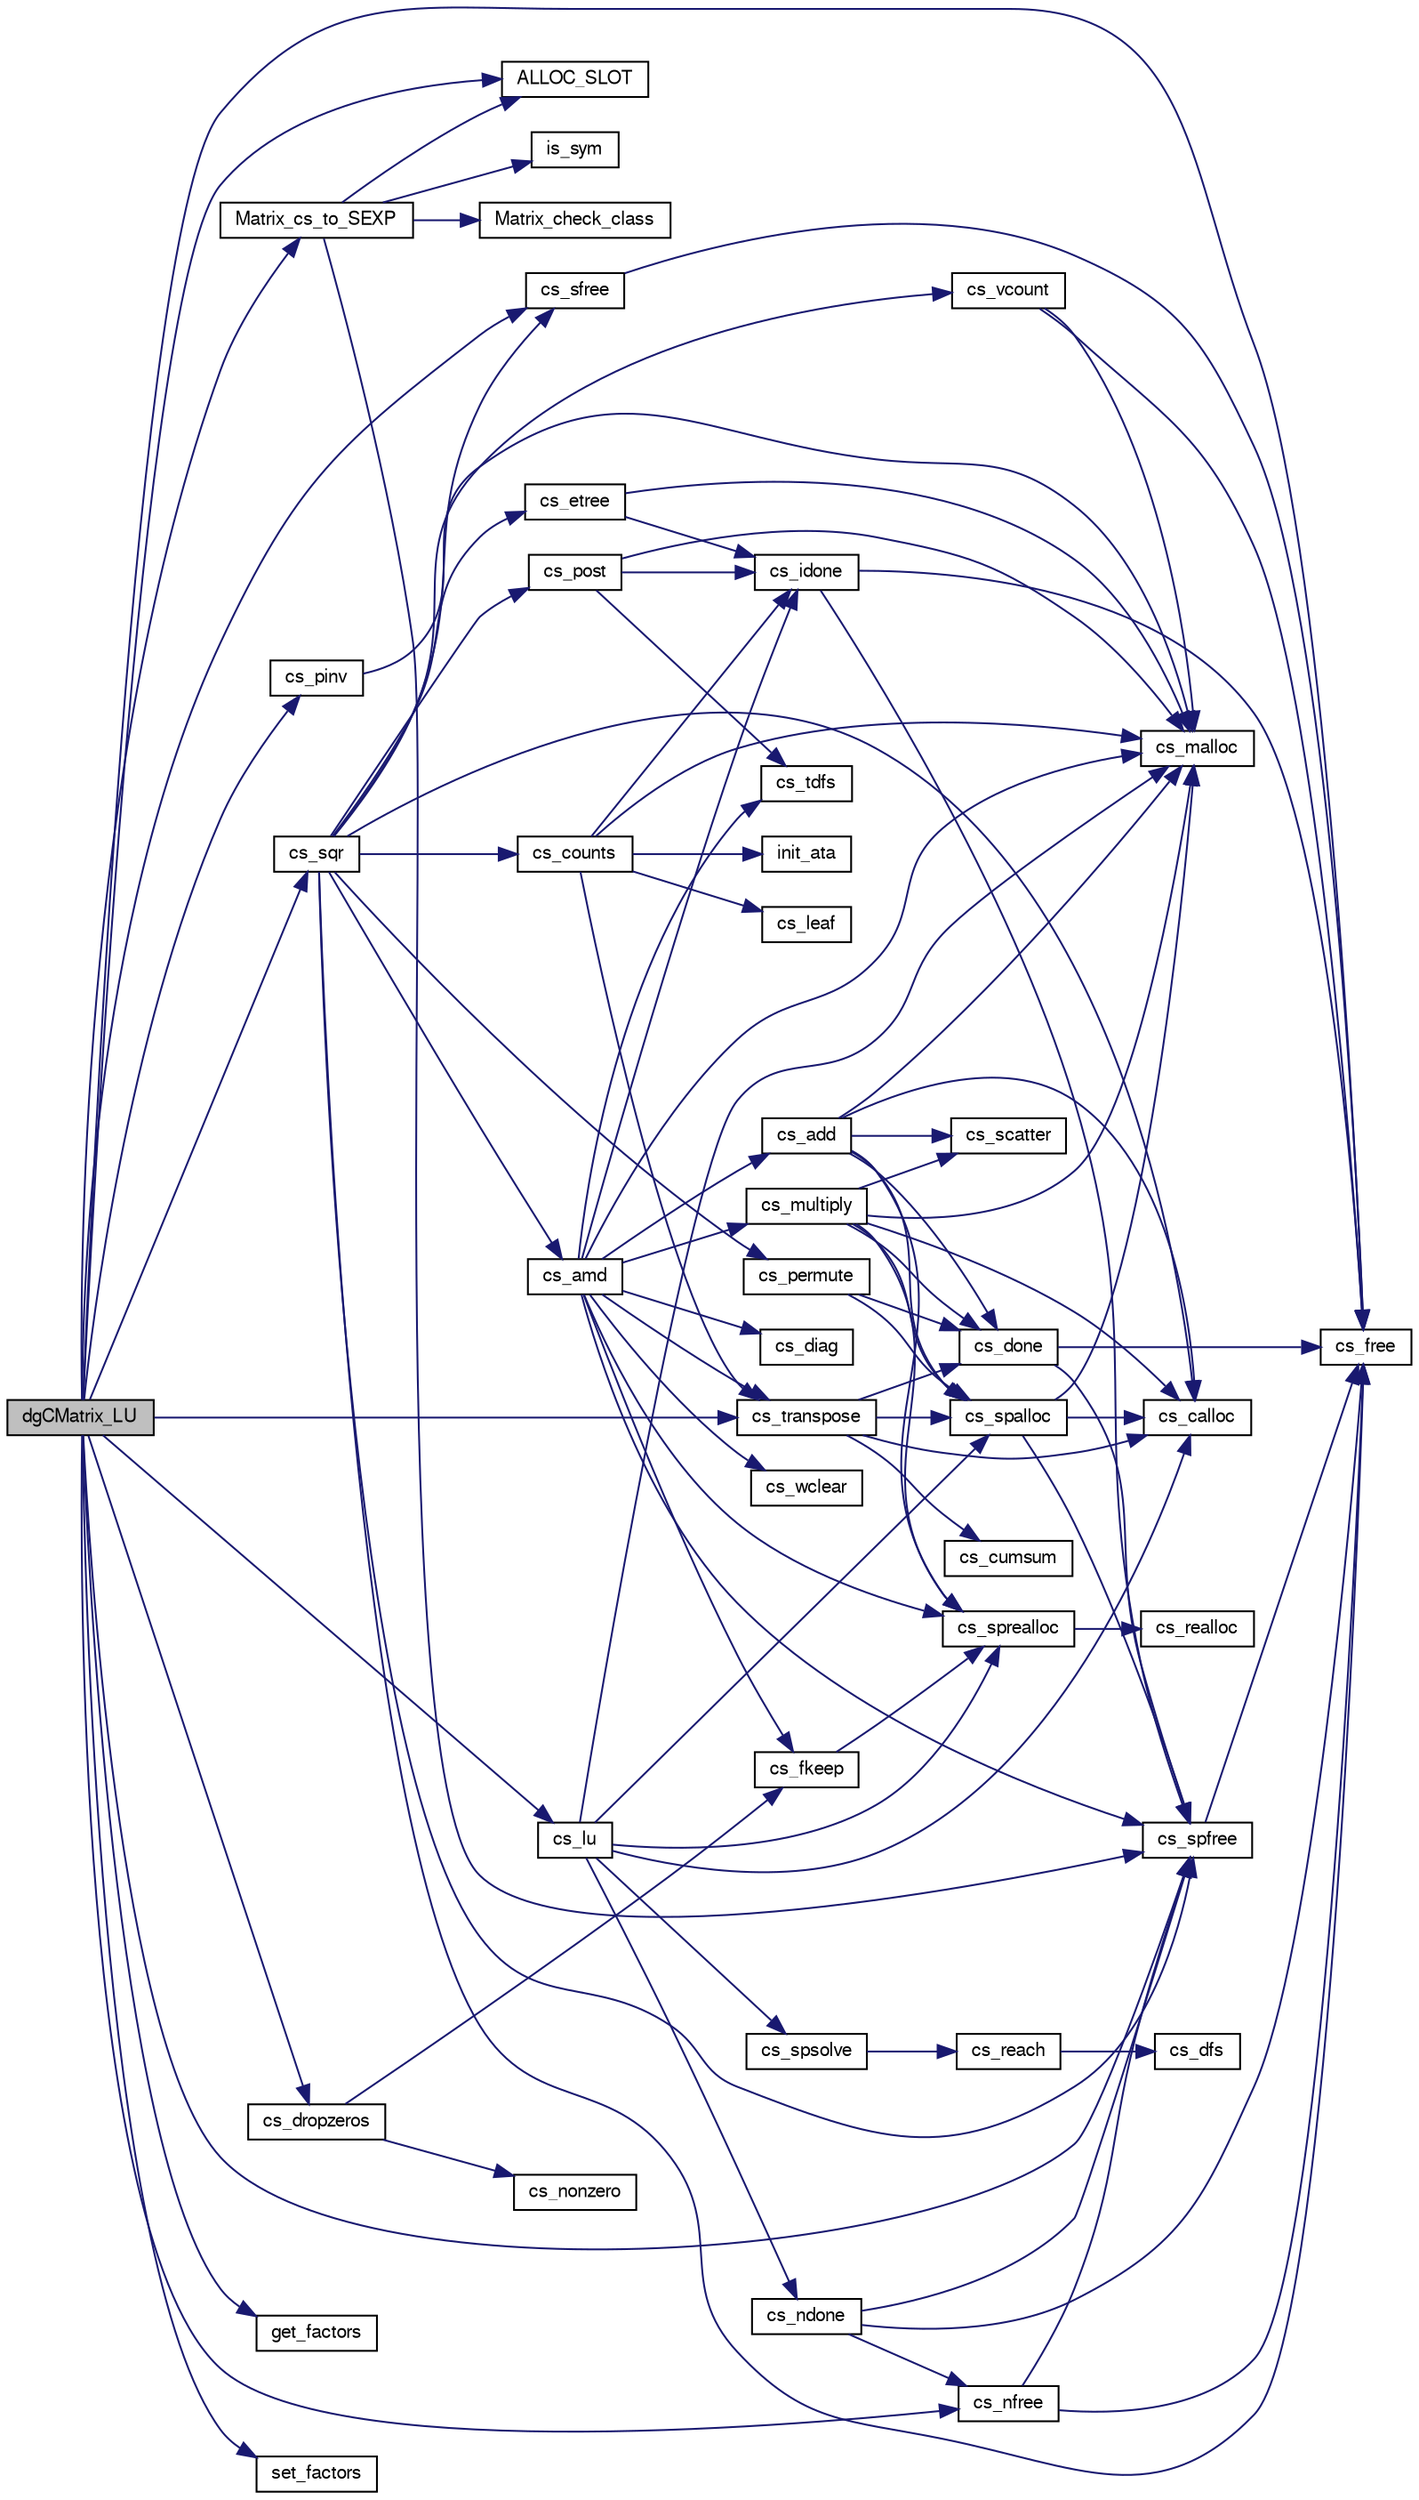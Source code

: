 digraph G
{
  edge [fontname="FreeSans",fontsize=10,labelfontname="FreeSans",labelfontsize=10];
  node [fontname="FreeSans",fontsize=10,shape=record];
  rankdir=LR;
  Node1 [label="dgCMatrix_LU",height=0.2,width=0.4,color="black", fillcolor="grey75", style="filled" fontcolor="black"];
  Node1 -> Node2 [color="midnightblue",fontsize=10,style="solid",fontname="FreeSans"];
  Node2 [label="ALLOC_SLOT",height=0.2,width=0.4,color="black", fillcolor="white", style="filled",URL="$Mutils_8h.html#f7f59236ca18ab52131cf71f4a7b0786",tooltip="Allocate an SEXP of given type and length, assign it as slot nm in the object, and..."];
  Node1 -> Node3 [color="midnightblue",fontsize=10,style="solid",fontname="FreeSans"];
  Node3 [label="cs_dropzeros",height=0.2,width=0.4,color="black", fillcolor="white", style="filled",URL="$cs_8c.html#50c30e47141ef37dbb4b342e1b4ba924"];
  Node3 -> Node4 [color="midnightblue",fontsize=10,style="solid",fontname="FreeSans"];
  Node4 [label="cs_fkeep",height=0.2,width=0.4,color="black", fillcolor="white", style="filled",URL="$cs_8c.html#de63a58ec1758250c64518d817ea3c4c"];
  Node4 -> Node5 [color="midnightblue",fontsize=10,style="solid",fontname="FreeSans"];
  Node5 [label="cs_sprealloc",height=0.2,width=0.4,color="black", fillcolor="white", style="filled",URL="$cs_8c.html#5a9bc4224732ce1cedc50119afc687c1"];
  Node5 -> Node6 [color="midnightblue",fontsize=10,style="solid",fontname="FreeSans"];
  Node6 [label="cs_realloc",height=0.2,width=0.4,color="black", fillcolor="white", style="filled",URL="$cs_8c.html#7e829e1175f2c8ddb0d6d9e0bb90f985"];
  Node3 -> Node7 [color="midnightblue",fontsize=10,style="solid",fontname="FreeSans"];
  Node7 [label="cs_nonzero",height=0.2,width=0.4,color="black", fillcolor="white", style="filled",URL="$cs_8c.html#9dad9370bdde743eee26de2d53572bda"];
  Node1 -> Node8 [color="midnightblue",fontsize=10,style="solid",fontname="FreeSans"];
  Node8 [label="cs_free",height=0.2,width=0.4,color="black", fillcolor="white", style="filled",URL="$cs_8c.html#78c1d1194aacc65212bb0d2b03643ac7"];
  Node1 -> Node9 [color="midnightblue",fontsize=10,style="solid",fontname="FreeSans"];
  Node9 [label="cs_lu",height=0.2,width=0.4,color="black", fillcolor="white", style="filled",URL="$cs_8c.html#6a35ad4816f210234a33eed09b19d181"];
  Node9 -> Node10 [color="midnightblue",fontsize=10,style="solid",fontname="FreeSans"];
  Node10 [label="cs_calloc",height=0.2,width=0.4,color="black", fillcolor="white", style="filled",URL="$cs_8c.html#d3e846c0142a1457e8e85bcaf559fb98"];
  Node9 -> Node11 [color="midnightblue",fontsize=10,style="solid",fontname="FreeSans"];
  Node11 [label="cs_malloc",height=0.2,width=0.4,color="black", fillcolor="white", style="filled",URL="$cs_8c.html#4c6c75c54cbdf2f3fd4574a90c2f8a86"];
  Node9 -> Node12 [color="midnightblue",fontsize=10,style="solid",fontname="FreeSans"];
  Node12 [label="cs_ndone",height=0.2,width=0.4,color="black", fillcolor="white", style="filled",URL="$cs_8c.html#24796e2f78414578fd2b8e7528535cbb"];
  Node12 -> Node8 [color="midnightblue",fontsize=10,style="solid",fontname="FreeSans"];
  Node12 -> Node13 [color="midnightblue",fontsize=10,style="solid",fontname="FreeSans"];
  Node13 [label="cs_nfree",height=0.2,width=0.4,color="black", fillcolor="white", style="filled",URL="$cs_8c.html#f2e6d75dfc24a842fdbce3aa510dc4bc"];
  Node13 -> Node8 [color="midnightblue",fontsize=10,style="solid",fontname="FreeSans"];
  Node13 -> Node14 [color="midnightblue",fontsize=10,style="solid",fontname="FreeSans"];
  Node14 [label="cs_spfree",height=0.2,width=0.4,color="black", fillcolor="white", style="filled",URL="$cs_8c.html#6d705e404a7831ccf01bc0ea064215b9"];
  Node14 -> Node8 [color="midnightblue",fontsize=10,style="solid",fontname="FreeSans"];
  Node12 -> Node14 [color="midnightblue",fontsize=10,style="solid",fontname="FreeSans"];
  Node9 -> Node15 [color="midnightblue",fontsize=10,style="solid",fontname="FreeSans"];
  Node15 [label="cs_spalloc",height=0.2,width=0.4,color="black", fillcolor="white", style="filled",URL="$cs_8c.html#ad3a584d9185a4fe4497a36f892b9c72"];
  Node15 -> Node10 [color="midnightblue",fontsize=10,style="solid",fontname="FreeSans"];
  Node15 -> Node11 [color="midnightblue",fontsize=10,style="solid",fontname="FreeSans"];
  Node15 -> Node14 [color="midnightblue",fontsize=10,style="solid",fontname="FreeSans"];
  Node9 -> Node5 [color="midnightblue",fontsize=10,style="solid",fontname="FreeSans"];
  Node9 -> Node16 [color="midnightblue",fontsize=10,style="solid",fontname="FreeSans"];
  Node16 [label="cs_spsolve",height=0.2,width=0.4,color="black", fillcolor="white", style="filled",URL="$cs_8c.html#dcb6aabd14949ff1294ad629276c1a05"];
  Node16 -> Node17 [color="midnightblue",fontsize=10,style="solid",fontname="FreeSans"];
  Node17 [label="cs_reach",height=0.2,width=0.4,color="black", fillcolor="white", style="filled",URL="$cs_8c.html#9ec7f8c7e89af292aeb734df017aecc0"];
  Node17 -> Node18 [color="midnightblue",fontsize=10,style="solid",fontname="FreeSans"];
  Node18 [label="cs_dfs",height=0.2,width=0.4,color="black", fillcolor="white", style="filled",URL="$cs_8c.html#a2d683eb04f79a4643fbe50038e641bd"];
  Node1 -> Node13 [color="midnightblue",fontsize=10,style="solid",fontname="FreeSans"];
  Node1 -> Node19 [color="midnightblue",fontsize=10,style="solid",fontname="FreeSans"];
  Node19 [label="cs_pinv",height=0.2,width=0.4,color="black", fillcolor="white", style="filled",URL="$cs_8c.html#4ddf83c074fafd1120be9fbbfa4a29f9"];
  Node19 -> Node11 [color="midnightblue",fontsize=10,style="solid",fontname="FreeSans"];
  Node1 -> Node20 [color="midnightblue",fontsize=10,style="solid",fontname="FreeSans"];
  Node20 [label="cs_sfree",height=0.2,width=0.4,color="black", fillcolor="white", style="filled",URL="$cs_8c.html#ce766075ef439ad6e4347f6b076eb4b7"];
  Node20 -> Node8 [color="midnightblue",fontsize=10,style="solid",fontname="FreeSans"];
  Node1 -> Node14 [color="midnightblue",fontsize=10,style="solid",fontname="FreeSans"];
  Node1 -> Node21 [color="midnightblue",fontsize=10,style="solid",fontname="FreeSans"];
  Node21 [label="cs_sqr",height=0.2,width=0.4,color="black", fillcolor="white", style="filled",URL="$cs_8c.html#31db4da8e996966094f83c7601dc08ff"];
  Node21 -> Node22 [color="midnightblue",fontsize=10,style="solid",fontname="FreeSans"];
  Node22 [label="cs_amd",height=0.2,width=0.4,color="black", fillcolor="white", style="filled",URL="$cs_8c.html#633a0b0214f3ee86a27adf6ee6dea640"];
  Node22 -> Node23 [color="midnightblue",fontsize=10,style="solid",fontname="FreeSans"];
  Node23 [label="cs_add",height=0.2,width=0.4,color="black", fillcolor="white", style="filled",URL="$cs_8c.html#12000fbd0b9198d3852978cca8386afe"];
  Node23 -> Node10 [color="midnightblue",fontsize=10,style="solid",fontname="FreeSans"];
  Node23 -> Node24 [color="midnightblue",fontsize=10,style="solid",fontname="FreeSans"];
  Node24 [label="cs_done",height=0.2,width=0.4,color="black", fillcolor="white", style="filled",URL="$cs_8c.html#41590e7ef8c8f3ebce8c7bbe07303c28"];
  Node24 -> Node8 [color="midnightblue",fontsize=10,style="solid",fontname="FreeSans"];
  Node24 -> Node14 [color="midnightblue",fontsize=10,style="solid",fontname="FreeSans"];
  Node23 -> Node11 [color="midnightblue",fontsize=10,style="solid",fontname="FreeSans"];
  Node23 -> Node25 [color="midnightblue",fontsize=10,style="solid",fontname="FreeSans"];
  Node25 [label="cs_scatter",height=0.2,width=0.4,color="black", fillcolor="white", style="filled",URL="$cs_8c.html#3729a7e21dbc3309ac96461ddb060328"];
  Node23 -> Node15 [color="midnightblue",fontsize=10,style="solid",fontname="FreeSans"];
  Node23 -> Node5 [color="midnightblue",fontsize=10,style="solid",fontname="FreeSans"];
  Node22 -> Node26 [color="midnightblue",fontsize=10,style="solid",fontname="FreeSans"];
  Node26 [label="cs_diag",height=0.2,width=0.4,color="black", fillcolor="white", style="filled",URL="$cs_8c.html#b744b6c0bb84f8f54496c547e8a95e16"];
  Node22 -> Node4 [color="midnightblue",fontsize=10,style="solid",fontname="FreeSans"];
  Node22 -> Node27 [color="midnightblue",fontsize=10,style="solid",fontname="FreeSans"];
  Node27 [label="cs_idone",height=0.2,width=0.4,color="black", fillcolor="white", style="filled",URL="$cs_8c.html#9c3bd8e36cdfb832d199b580e22467c7"];
  Node27 -> Node8 [color="midnightblue",fontsize=10,style="solid",fontname="FreeSans"];
  Node27 -> Node14 [color="midnightblue",fontsize=10,style="solid",fontname="FreeSans"];
  Node22 -> Node11 [color="midnightblue",fontsize=10,style="solid",fontname="FreeSans"];
  Node22 -> Node28 [color="midnightblue",fontsize=10,style="solid",fontname="FreeSans"];
  Node28 [label="cs_multiply",height=0.2,width=0.4,color="black", fillcolor="white", style="filled",URL="$cs_8c.html#066e18f8570c820530c73ebc88b30a97"];
  Node28 -> Node10 [color="midnightblue",fontsize=10,style="solid",fontname="FreeSans"];
  Node28 -> Node24 [color="midnightblue",fontsize=10,style="solid",fontname="FreeSans"];
  Node28 -> Node11 [color="midnightblue",fontsize=10,style="solid",fontname="FreeSans"];
  Node28 -> Node25 [color="midnightblue",fontsize=10,style="solid",fontname="FreeSans"];
  Node28 -> Node15 [color="midnightblue",fontsize=10,style="solid",fontname="FreeSans"];
  Node28 -> Node5 [color="midnightblue",fontsize=10,style="solid",fontname="FreeSans"];
  Node22 -> Node14 [color="midnightblue",fontsize=10,style="solid",fontname="FreeSans"];
  Node22 -> Node5 [color="midnightblue",fontsize=10,style="solid",fontname="FreeSans"];
  Node22 -> Node29 [color="midnightblue",fontsize=10,style="solid",fontname="FreeSans"];
  Node29 [label="cs_tdfs",height=0.2,width=0.4,color="black", fillcolor="white", style="filled",URL="$cs_8c.html#7b064c4799cc09da13c13d982197eff7"];
  Node22 -> Node30 [color="midnightblue",fontsize=10,style="solid",fontname="FreeSans"];
  Node30 [label="cs_transpose",height=0.2,width=0.4,color="black", fillcolor="white", style="filled",URL="$cs_8c.html#090225477a18abe5f8d5ab26e4efaf3a"];
  Node30 -> Node10 [color="midnightblue",fontsize=10,style="solid",fontname="FreeSans"];
  Node30 -> Node31 [color="midnightblue",fontsize=10,style="solid",fontname="FreeSans"];
  Node31 [label="cs_cumsum",height=0.2,width=0.4,color="black", fillcolor="white", style="filled",URL="$cs_8c.html#97200b7cc3ad296c964134a59616efdd"];
  Node30 -> Node24 [color="midnightblue",fontsize=10,style="solid",fontname="FreeSans"];
  Node30 -> Node15 [color="midnightblue",fontsize=10,style="solid",fontname="FreeSans"];
  Node22 -> Node32 [color="midnightblue",fontsize=10,style="solid",fontname="FreeSans"];
  Node32 [label="cs_wclear",height=0.2,width=0.4,color="black", fillcolor="white", style="filled",URL="$cs_8c.html#73c323ac388668ef8ab5a2aa97807fbe"];
  Node21 -> Node10 [color="midnightblue",fontsize=10,style="solid",fontname="FreeSans"];
  Node21 -> Node33 [color="midnightblue",fontsize=10,style="solid",fontname="FreeSans"];
  Node33 [label="cs_counts",height=0.2,width=0.4,color="black", fillcolor="white", style="filled",URL="$cs_8c.html#a7fdeead97aef81cdf18af7576a7f722"];
  Node33 -> Node27 [color="midnightblue",fontsize=10,style="solid",fontname="FreeSans"];
  Node33 -> Node34 [color="midnightblue",fontsize=10,style="solid",fontname="FreeSans"];
  Node34 [label="cs_leaf",height=0.2,width=0.4,color="black", fillcolor="white", style="filled",URL="$cs_8c.html#df3182dea8214e7a96ac2d055d60d267"];
  Node33 -> Node11 [color="midnightblue",fontsize=10,style="solid",fontname="FreeSans"];
  Node33 -> Node30 [color="midnightblue",fontsize=10,style="solid",fontname="FreeSans"];
  Node33 -> Node35 [color="midnightblue",fontsize=10,style="solid",fontname="FreeSans"];
  Node35 [label="init_ata",height=0.2,width=0.4,color="black", fillcolor="white", style="filled",URL="$cs_8c.html#3e3f8da5491fe28fab370482d0cc3389"];
  Node21 -> Node36 [color="midnightblue",fontsize=10,style="solid",fontname="FreeSans"];
  Node36 [label="cs_etree",height=0.2,width=0.4,color="black", fillcolor="white", style="filled",URL="$cs_8c.html#5c531804008e67c207e93f14c2551b1a"];
  Node36 -> Node27 [color="midnightblue",fontsize=10,style="solid",fontname="FreeSans"];
  Node36 -> Node11 [color="midnightblue",fontsize=10,style="solid",fontname="FreeSans"];
  Node21 -> Node8 [color="midnightblue",fontsize=10,style="solid",fontname="FreeSans"];
  Node21 -> Node37 [color="midnightblue",fontsize=10,style="solid",fontname="FreeSans"];
  Node37 [label="cs_permute",height=0.2,width=0.4,color="black", fillcolor="white", style="filled",URL="$cs_8c.html#da9cc712c0db19bc1dc1ef9211e6ca3c"];
  Node37 -> Node24 [color="midnightblue",fontsize=10,style="solid",fontname="FreeSans"];
  Node37 -> Node15 [color="midnightblue",fontsize=10,style="solid",fontname="FreeSans"];
  Node21 -> Node38 [color="midnightblue",fontsize=10,style="solid",fontname="FreeSans"];
  Node38 [label="cs_post",height=0.2,width=0.4,color="black", fillcolor="white", style="filled",URL="$cs_8c.html#dc01793c66e6caa0eef76be3dda7ffd5"];
  Node38 -> Node27 [color="midnightblue",fontsize=10,style="solid",fontname="FreeSans"];
  Node38 -> Node11 [color="midnightblue",fontsize=10,style="solid",fontname="FreeSans"];
  Node38 -> Node29 [color="midnightblue",fontsize=10,style="solid",fontname="FreeSans"];
  Node21 -> Node20 [color="midnightblue",fontsize=10,style="solid",fontname="FreeSans"];
  Node21 -> Node14 [color="midnightblue",fontsize=10,style="solid",fontname="FreeSans"];
  Node21 -> Node39 [color="midnightblue",fontsize=10,style="solid",fontname="FreeSans"];
  Node39 [label="cs_vcount",height=0.2,width=0.4,color="black", fillcolor="white", style="filled",URL="$cs_8c.html#9aa3afad1ec55f96205b52d378b8000f"];
  Node39 -> Node8 [color="midnightblue",fontsize=10,style="solid",fontname="FreeSans"];
  Node39 -> Node11 [color="midnightblue",fontsize=10,style="solid",fontname="FreeSans"];
  Node1 -> Node30 [color="midnightblue",fontsize=10,style="solid",fontname="FreeSans"];
  Node1 -> Node40 [color="midnightblue",fontsize=10,style="solid",fontname="FreeSans"];
  Node40 [label="get_factors",height=0.2,width=0.4,color="black", fillcolor="white", style="filled",URL="$Mutils_8c.html#c8a9910ab35d85d32c6801477c2e6622"];
  Node1 -> Node41 [color="midnightblue",fontsize=10,style="solid",fontname="FreeSans"];
  Node41 [label="Matrix_cs_to_SEXP",height=0.2,width=0.4,color="black", fillcolor="white", style="filled",URL="$cs__utils_8c.html#e53880c709c9977b041217226c202deb",tooltip="Copy the contents of a to an appropriate CsparseMatrix object and, optionally, free..."];
  Node41 -> Node2 [color="midnightblue",fontsize=10,style="solid",fontname="FreeSans"];
  Node41 -> Node14 [color="midnightblue",fontsize=10,style="solid",fontname="FreeSans"];
  Node41 -> Node42 [color="midnightblue",fontsize=10,style="solid",fontname="FreeSans"];
  Node42 [label="is_sym",height=0.2,width=0.4,color="black", fillcolor="white", style="filled",URL="$cs__utils_8c.html#0b2592041f5b822459b7052a451c07a5"];
  Node41 -> Node43 [color="midnightblue",fontsize=10,style="solid",fontname="FreeSans"];
  Node43 [label="Matrix_check_class",height=0.2,width=0.4,color="black", fillcolor="white", style="filled",URL="$Mutils_8h.html#2206f293e563a99c83fa8480b7e26912",tooltip="Return the 0-based index of a string match in a vector of strings terminated by an..."];
  Node1 -> Node44 [color="midnightblue",fontsize=10,style="solid",fontname="FreeSans"];
  Node44 [label="set_factors",height=0.2,width=0.4,color="black", fillcolor="white", style="filled",URL="$Mutils_8c.html#cb9e30480c757f0c780a5d94853b7284"];
}
